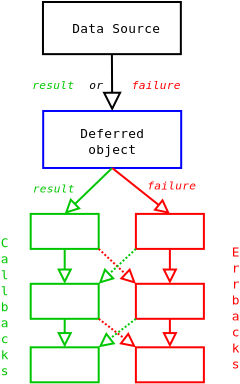 <?xml version="1.0" encoding="UTF-8"?>
<dia:diagram xmlns:dia="http://www.lysator.liu.se/~alla/dia/">
  <dia:layer name="Background" visible="true">
    <dia:object type="Standard - Box" version="0" id="O0">
      <dia:attribute name="obj_pos">
        <dia:point val="10.535,1.85"/>
      </dia:attribute>
      <dia:attribute name="obj_bb">
        <dia:rectangle val="10.485,1.8;17.479,4.507"/>
      </dia:attribute>
      <dia:attribute name="elem_corner">
        <dia:point val="10.535,1.85"/>
      </dia:attribute>
      <dia:attribute name="elem_width">
        <dia:real val="6.894"/>
      </dia:attribute>
      <dia:attribute name="elem_height">
        <dia:real val="2.607"/>
      </dia:attribute>
      <dia:attribute name="show_background">
        <dia:boolean val="true"/>
      </dia:attribute>
    </dia:object>
    <dia:object type="Standard - Text" version="0" id="O1">
      <dia:attribute name="obj_pos">
        <dia:point val="14.115,3.397"/>
      </dia:attribute>
      <dia:attribute name="obj_bb">
        <dia:rectangle val="11.264,2.78;16.966,3.58"/>
      </dia:attribute>
      <dia:attribute name="text">
        <dia:composite type="text">
          <dia:attribute name="string">
            <dia:string>#Data Source#</dia:string>
          </dia:attribute>
          <dia:attribute name="font">
            <dia:font name="Courier"/>
          </dia:attribute>
          <dia:attribute name="height">
            <dia:real val="0.8"/>
          </dia:attribute>
          <dia:attribute name="pos">
            <dia:point val="14.115,3.397"/>
          </dia:attribute>
          <dia:attribute name="color">
            <dia:color val="#000000"/>
          </dia:attribute>
          <dia:attribute name="alignment">
            <dia:enum val="1"/>
          </dia:attribute>
        </dia:composite>
      </dia:attribute>
    </dia:object>
    <dia:object type="Standard - Box" version="0" id="O2">
      <dia:attribute name="obj_pos">
        <dia:point val="10.546,7.299"/>
      </dia:attribute>
      <dia:attribute name="obj_bb">
        <dia:rectangle val="10.496,7.249;17.496,10.199"/>
      </dia:attribute>
      <dia:attribute name="elem_corner">
        <dia:point val="10.546,7.299"/>
      </dia:attribute>
      <dia:attribute name="elem_width">
        <dia:real val="6.9"/>
      </dia:attribute>
      <dia:attribute name="elem_height">
        <dia:real val="2.85"/>
      </dia:attribute>
      <dia:attribute name="border_color">
        <dia:color val="#0000ff"/>
      </dia:attribute>
      <dia:attribute name="show_background">
        <dia:boolean val="true"/>
      </dia:attribute>
    </dia:object>
    <dia:object type="Standard - Text" version="0" id="O3">
      <dia:attribute name="obj_pos">
        <dia:point val="13.996,8.649"/>
      </dia:attribute>
      <dia:attribute name="obj_bb">
        <dia:rectangle val="11.91,7.982;16.131,9.732"/>
      </dia:attribute>
      <dia:attribute name="text">
        <dia:composite type="text">
          <dia:attribute name="string">
            <dia:string>#Deferred
object#</dia:string>
          </dia:attribute>
          <dia:attribute name="font">
            <dia:font name="Courier"/>
          </dia:attribute>
          <dia:attribute name="height">
            <dia:real val="0.8"/>
          </dia:attribute>
          <dia:attribute name="pos">
            <dia:point val="13.996,8.649"/>
          </dia:attribute>
          <dia:attribute name="color">
            <dia:color val="#000000"/>
          </dia:attribute>
          <dia:attribute name="alignment">
            <dia:enum val="1"/>
          </dia:attribute>
        </dia:composite>
      </dia:attribute>
    </dia:object>
    <dia:object type="Standard - Line" version="0" id="O4">
      <dia:attribute name="obj_pos">
        <dia:point val="13.982,4.457"/>
      </dia:attribute>
      <dia:attribute name="obj_bb">
        <dia:rectangle val="13.196,4.407;14.796,7.353"/>
      </dia:attribute>
      <dia:attribute name="conn_endpoints">
        <dia:point val="13.982,4.457"/>
        <dia:point val="13.996,7.299"/>
      </dia:attribute>
      <dia:attribute name="numcp">
        <dia:int val="1"/>
      </dia:attribute>
      <dia:attribute name="end_arrow">
        <dia:enum val="2"/>
      </dia:attribute>
      <dia:attribute name="end_arrow_length">
        <dia:real val="0.8"/>
      </dia:attribute>
      <dia:attribute name="end_arrow_width">
        <dia:real val="0.8"/>
      </dia:attribute>
      <dia:connections>
        <dia:connection handle="0" to="O0" connection="6"/>
        <dia:connection handle="1" to="O2" connection="1"/>
      </dia:connections>
    </dia:object>
    <dia:object type="Standard - Text" version="0" id="O5">
      <dia:attribute name="obj_pos">
        <dia:point val="11.046,6.2"/>
      </dia:attribute>
      <dia:attribute name="obj_bb">
        <dia:rectangle val="9.725,5.66;12.366,6.36"/>
      </dia:attribute>
      <dia:attribute name="text">
        <dia:composite type="text">
          <dia:attribute name="string">
            <dia:string>#result#</dia:string>
          </dia:attribute>
          <dia:attribute name="font">
            <dia:font name="Courier-Oblique"/>
          </dia:attribute>
          <dia:attribute name="height">
            <dia:real val="0.7"/>
          </dia:attribute>
          <dia:attribute name="pos">
            <dia:point val="11.046,6.2"/>
          </dia:attribute>
          <dia:attribute name="color">
            <dia:color val="#00c600"/>
          </dia:attribute>
          <dia:attribute name="alignment">
            <dia:enum val="1"/>
          </dia:attribute>
        </dia:composite>
      </dia:attribute>
    </dia:object>
    <dia:object type="Standard - Line" version="0" id="O6">
      <dia:attribute name="obj_pos">
        <dia:point val="13.996,10.149"/>
      </dia:attribute>
      <dia:attribute name="obj_bb">
        <dia:rectangle val="11.168,10.079;14.066,12.911"/>
      </dia:attribute>
      <dia:attribute name="conn_endpoints">
        <dia:point val="13.996,10.149"/>
        <dia:point val="11.621,12.445"/>
      </dia:attribute>
      <dia:attribute name="numcp">
        <dia:int val="1"/>
      </dia:attribute>
      <dia:attribute name="line_color">
        <dia:color val="#00c600"/>
      </dia:attribute>
      <dia:attribute name="end_arrow">
        <dia:enum val="2"/>
      </dia:attribute>
      <dia:attribute name="end_arrow_length">
        <dia:real val="0.6"/>
      </dia:attribute>
      <dia:attribute name="end_arrow_width">
        <dia:real val="0.6"/>
      </dia:attribute>
      <dia:connections>
        <dia:connection handle="0" to="O2" connection="6"/>
        <dia:connection handle="1" to="O14" connection="1"/>
      </dia:connections>
    </dia:object>
    <dia:object type="Standard - Text" version="0" id="O7">
      <dia:attribute name="obj_pos">
        <dia:point val="13.196,6.2"/>
      </dia:attribute>
      <dia:attribute name="obj_bb">
        <dia:rectangle val="12.768,5.66;13.623,6.36"/>
      </dia:attribute>
      <dia:attribute name="text">
        <dia:composite type="text">
          <dia:attribute name="string">
            <dia:string>#or#</dia:string>
          </dia:attribute>
          <dia:attribute name="font">
            <dia:font name="Courier-Oblique"/>
          </dia:attribute>
          <dia:attribute name="height">
            <dia:real val="0.7"/>
          </dia:attribute>
          <dia:attribute name="pos">
            <dia:point val="13.196,6.2"/>
          </dia:attribute>
          <dia:attribute name="color">
            <dia:color val="#000000"/>
          </dia:attribute>
          <dia:attribute name="alignment">
            <dia:enum val="1"/>
          </dia:attribute>
        </dia:composite>
      </dia:attribute>
    </dia:object>
    <dia:object type="Standard - Text" version="0" id="O8">
      <dia:attribute name="obj_pos">
        <dia:point val="16.196,6.2"/>
      </dia:attribute>
      <dia:attribute name="obj_bb">
        <dia:rectangle val="14.633,5.66;17.759,6.36"/>
      </dia:attribute>
      <dia:attribute name="text">
        <dia:composite type="text">
          <dia:attribute name="string">
            <dia:string>#failure#</dia:string>
          </dia:attribute>
          <dia:attribute name="font">
            <dia:font name="Courier-Oblique"/>
          </dia:attribute>
          <dia:attribute name="height">
            <dia:real val="0.7"/>
          </dia:attribute>
          <dia:attribute name="pos">
            <dia:point val="16.196,6.2"/>
          </dia:attribute>
          <dia:attribute name="color">
            <dia:color val="#ff0000"/>
          </dia:attribute>
          <dia:attribute name="alignment">
            <dia:enum val="1"/>
          </dia:attribute>
        </dia:composite>
      </dia:attribute>
    </dia:object>
    <dia:object type="Standard - Line" version="0" id="O9">
      <dia:attribute name="obj_pos">
        <dia:point val="13.996,10.149"/>
      </dia:attribute>
      <dia:attribute name="obj_bb">
        <dia:rectangle val="13.925,10.079;17.294,12.945"/>
      </dia:attribute>
      <dia:attribute name="conn_endpoints">
        <dia:point val="13.996,10.149"/>
        <dia:point val="16.881,12.445"/>
      </dia:attribute>
      <dia:attribute name="numcp">
        <dia:int val="1"/>
      </dia:attribute>
      <dia:attribute name="line_color">
        <dia:color val="#ff0000"/>
      </dia:attribute>
      <dia:attribute name="end_arrow">
        <dia:enum val="2"/>
      </dia:attribute>
      <dia:attribute name="end_arrow_length">
        <dia:real val="0.6"/>
      </dia:attribute>
      <dia:attribute name="end_arrow_width">
        <dia:real val="0.6"/>
      </dia:attribute>
      <dia:connections>
        <dia:connection handle="0" to="O2" connection="6"/>
        <dia:connection handle="1" to="O17" connection="1"/>
      </dia:connections>
    </dia:object>
    <dia:object type="Standard - Text" version="0" id="O10">
      <dia:attribute name="obj_pos">
        <dia:point val="8.629,14.108"/>
      </dia:attribute>
      <dia:attribute name="obj_bb">
        <dia:rectangle val="8.4,13.491;8.858,20.691"/>
      </dia:attribute>
      <dia:attribute name="text">
        <dia:composite type="text">
          <dia:attribute name="string">
            <dia:string>#C
a
l
l
b
a
c
k
s#</dia:string>
          </dia:attribute>
          <dia:attribute name="font">
            <dia:font name="Courier"/>
          </dia:attribute>
          <dia:attribute name="height">
            <dia:real val="0.8"/>
          </dia:attribute>
          <dia:attribute name="pos">
            <dia:point val="8.629,14.108"/>
          </dia:attribute>
          <dia:attribute name="color">
            <dia:color val="#00c600"/>
          </dia:attribute>
          <dia:attribute name="alignment">
            <dia:enum val="1"/>
          </dia:attribute>
        </dia:composite>
      </dia:attribute>
    </dia:object>
    <dia:object type="Standard - Text" version="0" id="O11">
      <dia:attribute name="obj_pos">
        <dia:point val="20.179,14.574"/>
      </dia:attribute>
      <dia:attribute name="obj_bb">
        <dia:rectangle val="19.95,13.957;20.408,20.357"/>
      </dia:attribute>
      <dia:attribute name="text">
        <dia:composite type="text">
          <dia:attribute name="string">
            <dia:string>#E
r
r
b
a
c
k
s#</dia:string>
          </dia:attribute>
          <dia:attribute name="font">
            <dia:font name="Courier"/>
          </dia:attribute>
          <dia:attribute name="height">
            <dia:real val="0.8"/>
          </dia:attribute>
          <dia:attribute name="pos">
            <dia:point val="20.179,14.574"/>
          </dia:attribute>
          <dia:attribute name="color">
            <dia:color val="#ff0000"/>
          </dia:attribute>
          <dia:attribute name="alignment">
            <dia:enum val="1"/>
          </dia:attribute>
        </dia:composite>
      </dia:attribute>
    </dia:object>
    <dia:object type="Standard - Text" version="0" id="O12">
      <dia:attribute name="obj_pos">
        <dia:point val="11.079,11.374"/>
      </dia:attribute>
      <dia:attribute name="obj_bb">
        <dia:rectangle val="9.758,10.834;12.399,11.534"/>
      </dia:attribute>
      <dia:attribute name="text">
        <dia:composite type="text">
          <dia:attribute name="string">
            <dia:string>#result#</dia:string>
          </dia:attribute>
          <dia:attribute name="font">
            <dia:font name="Courier-Oblique"/>
          </dia:attribute>
          <dia:attribute name="height">
            <dia:real val="0.7"/>
          </dia:attribute>
          <dia:attribute name="pos">
            <dia:point val="11.079,11.374"/>
          </dia:attribute>
          <dia:attribute name="color">
            <dia:color val="#00c600"/>
          </dia:attribute>
          <dia:attribute name="alignment">
            <dia:enum val="1"/>
          </dia:attribute>
        </dia:composite>
      </dia:attribute>
    </dia:object>
    <dia:object type="Standard - Text" version="0" id="O13">
      <dia:attribute name="obj_pos">
        <dia:point val="16.979,11.224"/>
      </dia:attribute>
      <dia:attribute name="obj_bb">
        <dia:rectangle val="15.416,10.684;18.542,11.384"/>
      </dia:attribute>
      <dia:attribute name="text">
        <dia:composite type="text">
          <dia:attribute name="string">
            <dia:string>#failure#</dia:string>
          </dia:attribute>
          <dia:attribute name="font">
            <dia:font name="Courier-Oblique"/>
          </dia:attribute>
          <dia:attribute name="height">
            <dia:real val="0.7"/>
          </dia:attribute>
          <dia:attribute name="pos">
            <dia:point val="16.979,11.224"/>
          </dia:attribute>
          <dia:attribute name="color">
            <dia:color val="#ff0000"/>
          </dia:attribute>
          <dia:attribute name="alignment">
            <dia:enum val="1"/>
          </dia:attribute>
        </dia:composite>
      </dia:attribute>
    </dia:object>
    <dia:group>
      <dia:object type="Standard - Box" version="0" id="O14">
        <dia:attribute name="obj_pos">
          <dia:point val="9.921,12.445"/>
        </dia:attribute>
        <dia:attribute name="obj_bb">
          <dia:rectangle val="9.871,12.395;13.371,14.245"/>
        </dia:attribute>
        <dia:attribute name="elem_corner">
          <dia:point val="9.921,12.445"/>
        </dia:attribute>
        <dia:attribute name="elem_width">
          <dia:real val="3.4"/>
        </dia:attribute>
        <dia:attribute name="elem_height">
          <dia:real val="1.75"/>
        </dia:attribute>
        <dia:attribute name="border_color">
          <dia:color val="#00c600"/>
        </dia:attribute>
        <dia:attribute name="show_background">
          <dia:boolean val="true"/>
        </dia:attribute>
      </dia:object>
      <dia:object type="Standard - Box" version="0" id="O15">
        <dia:attribute name="obj_pos">
          <dia:point val="9.921,15.94"/>
        </dia:attribute>
        <dia:attribute name="obj_bb">
          <dia:rectangle val="9.871,15.89;13.371,17.74"/>
        </dia:attribute>
        <dia:attribute name="elem_corner">
          <dia:point val="9.921,15.94"/>
        </dia:attribute>
        <dia:attribute name="elem_width">
          <dia:real val="3.4"/>
        </dia:attribute>
        <dia:attribute name="elem_height">
          <dia:real val="1.75"/>
        </dia:attribute>
        <dia:attribute name="border_color">
          <dia:color val="#00c600"/>
        </dia:attribute>
        <dia:attribute name="show_background">
          <dia:boolean val="true"/>
        </dia:attribute>
      </dia:object>
      <dia:object type="Standard - Box" version="0" id="O16">
        <dia:attribute name="obj_pos">
          <dia:point val="9.921,19.115"/>
        </dia:attribute>
        <dia:attribute name="obj_bb">
          <dia:rectangle val="9.871,19.065;13.371,20.915"/>
        </dia:attribute>
        <dia:attribute name="elem_corner">
          <dia:point val="9.921,19.115"/>
        </dia:attribute>
        <dia:attribute name="elem_width">
          <dia:real val="3.4"/>
        </dia:attribute>
        <dia:attribute name="elem_height">
          <dia:real val="1.75"/>
        </dia:attribute>
        <dia:attribute name="border_color">
          <dia:color val="#00c600"/>
        </dia:attribute>
        <dia:attribute name="show_background">
          <dia:boolean val="true"/>
        </dia:attribute>
      </dia:object>
      <dia:object type="Standard - Box" version="0" id="O17">
        <dia:attribute name="obj_pos">
          <dia:point val="15.181,12.445"/>
        </dia:attribute>
        <dia:attribute name="obj_bb">
          <dia:rectangle val="15.131,12.395;18.631,14.245"/>
        </dia:attribute>
        <dia:attribute name="elem_corner">
          <dia:point val="15.181,12.445"/>
        </dia:attribute>
        <dia:attribute name="elem_width">
          <dia:real val="3.4"/>
        </dia:attribute>
        <dia:attribute name="elem_height">
          <dia:real val="1.75"/>
        </dia:attribute>
        <dia:attribute name="border_color">
          <dia:color val="#ff0000"/>
        </dia:attribute>
        <dia:attribute name="show_background">
          <dia:boolean val="true"/>
        </dia:attribute>
      </dia:object>
      <dia:object type="Standard - Box" version="0" id="O18">
        <dia:attribute name="obj_pos">
          <dia:point val="15.181,15.94"/>
        </dia:attribute>
        <dia:attribute name="obj_bb">
          <dia:rectangle val="15.131,15.89;18.631,17.74"/>
        </dia:attribute>
        <dia:attribute name="elem_corner">
          <dia:point val="15.181,15.94"/>
        </dia:attribute>
        <dia:attribute name="elem_width">
          <dia:real val="3.4"/>
        </dia:attribute>
        <dia:attribute name="elem_height">
          <dia:real val="1.75"/>
        </dia:attribute>
        <dia:attribute name="border_color">
          <dia:color val="#ff0000"/>
        </dia:attribute>
        <dia:attribute name="show_background">
          <dia:boolean val="true"/>
        </dia:attribute>
      </dia:object>
      <dia:object type="Standard - Box" version="0" id="O19">
        <dia:attribute name="obj_pos">
          <dia:point val="15.181,19.115"/>
        </dia:attribute>
        <dia:attribute name="obj_bb">
          <dia:rectangle val="15.131,19.065;18.631,20.915"/>
        </dia:attribute>
        <dia:attribute name="elem_corner">
          <dia:point val="15.181,19.115"/>
        </dia:attribute>
        <dia:attribute name="elem_width">
          <dia:real val="3.4"/>
        </dia:attribute>
        <dia:attribute name="elem_height">
          <dia:real val="1.75"/>
        </dia:attribute>
        <dia:attribute name="border_color">
          <dia:color val="#ff0000"/>
        </dia:attribute>
        <dia:attribute name="show_background">
          <dia:boolean val="true"/>
        </dia:attribute>
      </dia:object>
      <dia:object type="Standard - Line" version="0" id="O20">
        <dia:attribute name="obj_pos">
          <dia:point val="11.621,14.195"/>
        </dia:attribute>
        <dia:attribute name="obj_bb">
          <dia:rectangle val="11.021,14.145;12.221,15.99"/>
        </dia:attribute>
        <dia:attribute name="conn_endpoints">
          <dia:point val="11.621,14.195"/>
          <dia:point val="11.621,15.94"/>
        </dia:attribute>
        <dia:attribute name="numcp">
          <dia:int val="1"/>
        </dia:attribute>
        <dia:attribute name="line_color">
          <dia:color val="#00c600"/>
        </dia:attribute>
        <dia:attribute name="end_arrow">
          <dia:enum val="2"/>
        </dia:attribute>
        <dia:attribute name="end_arrow_length">
          <dia:real val="0.6"/>
        </dia:attribute>
        <dia:attribute name="end_arrow_width">
          <dia:real val="0.6"/>
        </dia:attribute>
        <dia:connections>
          <dia:connection handle="0" to="O14" connection="6"/>
          <dia:connection handle="1" to="O15" connection="1"/>
        </dia:connections>
      </dia:object>
      <dia:object type="Standard - Line" version="0" id="O21">
        <dia:attribute name="obj_pos">
          <dia:point val="11.621,17.69"/>
        </dia:attribute>
        <dia:attribute name="obj_bb">
          <dia:rectangle val="11.021,17.64;12.221,19.165"/>
        </dia:attribute>
        <dia:attribute name="conn_endpoints">
          <dia:point val="11.621,17.69"/>
          <dia:point val="11.621,19.115"/>
        </dia:attribute>
        <dia:attribute name="numcp">
          <dia:int val="1"/>
        </dia:attribute>
        <dia:attribute name="line_color">
          <dia:color val="#00c600"/>
        </dia:attribute>
        <dia:attribute name="end_arrow">
          <dia:enum val="2"/>
        </dia:attribute>
        <dia:attribute name="end_arrow_length">
          <dia:real val="0.6"/>
        </dia:attribute>
        <dia:attribute name="end_arrow_width">
          <dia:real val="0.6"/>
        </dia:attribute>
        <dia:connections>
          <dia:connection handle="0" to="O15" connection="6"/>
          <dia:connection handle="1" to="O16" connection="1"/>
        </dia:connections>
      </dia:object>
      <dia:object type="Standard - Line" version="0" id="O22">
        <dia:attribute name="obj_pos">
          <dia:point val="16.881,14.195"/>
        </dia:attribute>
        <dia:attribute name="obj_bb">
          <dia:rectangle val="16.281,14.145;17.481,15.99"/>
        </dia:attribute>
        <dia:attribute name="conn_endpoints">
          <dia:point val="16.881,14.195"/>
          <dia:point val="16.881,15.94"/>
        </dia:attribute>
        <dia:attribute name="numcp">
          <dia:int val="1"/>
        </dia:attribute>
        <dia:attribute name="line_color">
          <dia:color val="#ff0000"/>
        </dia:attribute>
        <dia:attribute name="end_arrow">
          <dia:enum val="2"/>
        </dia:attribute>
        <dia:attribute name="end_arrow_length">
          <dia:real val="0.6"/>
        </dia:attribute>
        <dia:attribute name="end_arrow_width">
          <dia:real val="0.6"/>
        </dia:attribute>
        <dia:connections>
          <dia:connection handle="0" to="O17" connection="6"/>
          <dia:connection handle="1" to="O18" connection="1"/>
        </dia:connections>
      </dia:object>
      <dia:object type="Standard - Line" version="0" id="O23">
        <dia:attribute name="obj_pos">
          <dia:point val="16.881,17.69"/>
        </dia:attribute>
        <dia:attribute name="obj_bb">
          <dia:rectangle val="16.281,17.64;17.481,19.165"/>
        </dia:attribute>
        <dia:attribute name="conn_endpoints">
          <dia:point val="16.881,17.69"/>
          <dia:point val="16.881,19.115"/>
        </dia:attribute>
        <dia:attribute name="numcp">
          <dia:int val="1"/>
        </dia:attribute>
        <dia:attribute name="line_color">
          <dia:color val="#ff0000"/>
        </dia:attribute>
        <dia:attribute name="end_arrow">
          <dia:enum val="2"/>
        </dia:attribute>
        <dia:attribute name="end_arrow_length">
          <dia:real val="0.6"/>
        </dia:attribute>
        <dia:attribute name="end_arrow_width">
          <dia:real val="0.6"/>
        </dia:attribute>
        <dia:connections>
          <dia:connection handle="0" to="O18" connection="6"/>
          <dia:connection handle="1" to="O19" connection="1"/>
        </dia:connections>
      </dia:object>
      <dia:object type="Standard - Line" version="0" id="O24">
        <dia:attribute name="obj_pos">
          <dia:point val="13.321,14.195"/>
        </dia:attribute>
        <dia:attribute name="obj_bb">
          <dia:rectangle val="13.25,14.124;15.628,16.412"/>
        </dia:attribute>
        <dia:attribute name="conn_endpoints">
          <dia:point val="13.321,14.195"/>
          <dia:point val="15.181,15.94"/>
        </dia:attribute>
        <dia:attribute name="numcp">
          <dia:int val="1"/>
        </dia:attribute>
        <dia:attribute name="line_color">
          <dia:color val="#ff0000"/>
        </dia:attribute>
        <dia:attribute name="line_style">
          <dia:enum val="4"/>
        </dia:attribute>
        <dia:attribute name="end_arrow">
          <dia:enum val="2"/>
        </dia:attribute>
        <dia:attribute name="end_arrow_length">
          <dia:real val="0.6"/>
        </dia:attribute>
        <dia:attribute name="end_arrow_width">
          <dia:real val="0.6"/>
        </dia:attribute>
        <dia:connections>
          <dia:connection handle="0" to="O14" connection="7"/>
          <dia:connection handle="1" to="O18" connection="0"/>
        </dia:connections>
      </dia:object>
      <dia:object type="Standard - Line" version="0" id="O25">
        <dia:attribute name="obj_pos">
          <dia:point val="13.321,17.69"/>
        </dia:attribute>
        <dia:attribute name="obj_bb">
          <dia:rectangle val="13.251,17.62;15.585,19.622"/>
        </dia:attribute>
        <dia:attribute name="conn_endpoints">
          <dia:point val="13.321,17.69"/>
          <dia:point val="15.181,19.115"/>
        </dia:attribute>
        <dia:attribute name="numcp">
          <dia:int val="1"/>
        </dia:attribute>
        <dia:attribute name="line_color">
          <dia:color val="#ff0000"/>
        </dia:attribute>
        <dia:attribute name="line_style">
          <dia:enum val="4"/>
        </dia:attribute>
        <dia:attribute name="end_arrow">
          <dia:enum val="2"/>
        </dia:attribute>
        <dia:attribute name="end_arrow_length">
          <dia:real val="0.6"/>
        </dia:attribute>
        <dia:attribute name="end_arrow_width">
          <dia:real val="0.6"/>
        </dia:attribute>
        <dia:connections>
          <dia:connection handle="0" to="O15" connection="7"/>
          <dia:connection handle="1" to="O19" connection="0"/>
        </dia:connections>
      </dia:object>
      <dia:object type="Standard - Line" version="0" id="O26">
        <dia:attribute name="obj_pos">
          <dia:point val="15.181,14.195"/>
        </dia:attribute>
        <dia:attribute name="obj_bb">
          <dia:rectangle val="12.874,14.124;15.252,16.412"/>
        </dia:attribute>
        <dia:attribute name="conn_endpoints">
          <dia:point val="15.181,14.195"/>
          <dia:point val="13.321,15.94"/>
        </dia:attribute>
        <dia:attribute name="numcp">
          <dia:int val="1"/>
        </dia:attribute>
        <dia:attribute name="line_color">
          <dia:color val="#00c600"/>
        </dia:attribute>
        <dia:attribute name="line_style">
          <dia:enum val="4"/>
        </dia:attribute>
        <dia:attribute name="end_arrow">
          <dia:enum val="2"/>
        </dia:attribute>
        <dia:attribute name="end_arrow_length">
          <dia:real val="0.6"/>
        </dia:attribute>
        <dia:attribute name="end_arrow_width">
          <dia:real val="0.6"/>
        </dia:attribute>
        <dia:connections>
          <dia:connection handle="0" to="O17" connection="5"/>
          <dia:connection handle="1" to="O15" connection="2"/>
        </dia:connections>
      </dia:object>
      <dia:object type="Standard - Line" version="0" id="O27">
        <dia:attribute name="obj_pos">
          <dia:point val="15.181,17.69"/>
        </dia:attribute>
        <dia:attribute name="obj_bb">
          <dia:rectangle val="12.916,17.62;15.251,19.622"/>
        </dia:attribute>
        <dia:attribute name="conn_endpoints">
          <dia:point val="15.181,17.69"/>
          <dia:point val="13.321,19.115"/>
        </dia:attribute>
        <dia:attribute name="numcp">
          <dia:int val="1"/>
        </dia:attribute>
        <dia:attribute name="line_color">
          <dia:color val="#00c600"/>
        </dia:attribute>
        <dia:attribute name="line_style">
          <dia:enum val="4"/>
        </dia:attribute>
        <dia:attribute name="end_arrow">
          <dia:enum val="2"/>
        </dia:attribute>
        <dia:attribute name="end_arrow_length">
          <dia:real val="0.6"/>
        </dia:attribute>
        <dia:attribute name="end_arrow_width">
          <dia:real val="0.6"/>
        </dia:attribute>
        <dia:connections>
          <dia:connection handle="0" to="O18" connection="5"/>
          <dia:connection handle="1" to="O16" connection="2"/>
        </dia:connections>
      </dia:object>
    </dia:group>
  </dia:layer>
</dia:diagram>
